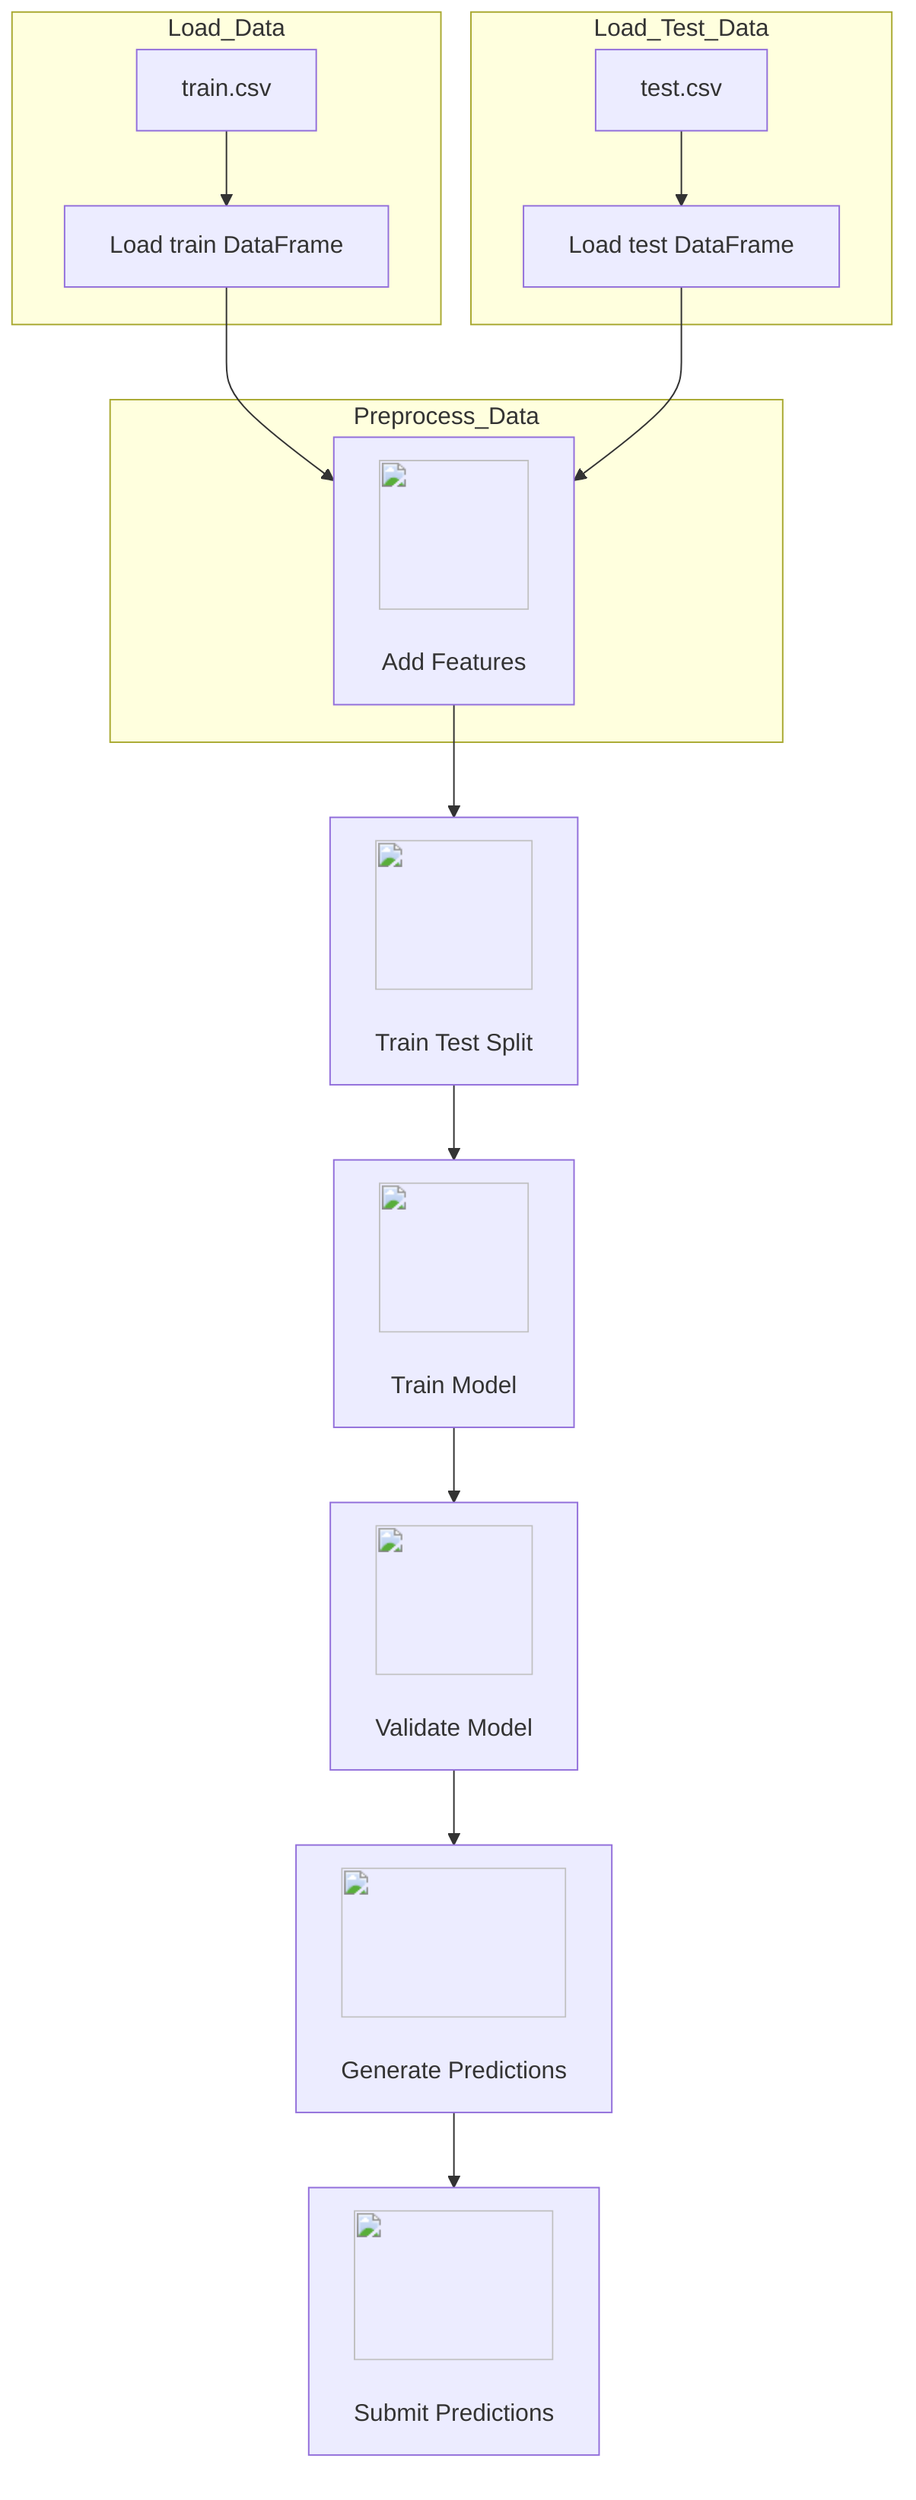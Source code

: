flowchart TD
  subgraph Load_Data
    A1["train.csv"] --> A2["Load train DataFrame"]
  end
  subgraph Load_Test_Data
    B1["test.csv"] --> B2["Load test DataFrame"]
  end
  subgraph Preprocess_Data
    A2 --> C["<img src='path/to/icon.svg' width=100 height=100/> <br/> Add Features"]
    B2 --> C
  end
  C --> D["<img src='path/to/icon.svg' width=100 height=100/> <br/> Train Test Split"]
  D --> E["<img src='path/to/icon.svg' width=100 height=100/> <br/> Train Model"]
  E --> F["<img src='path/to/icon.svg' width=100 height=100/> <br/> Validate Model"]
  F --> G["<img src='path/to/icon.svg' width=100 height=100/> <br/> Generate Predictions"]
  G --> H["<img src='path/to/icon.svg' width=100 height=100/> <br/> Submit Predictions"]